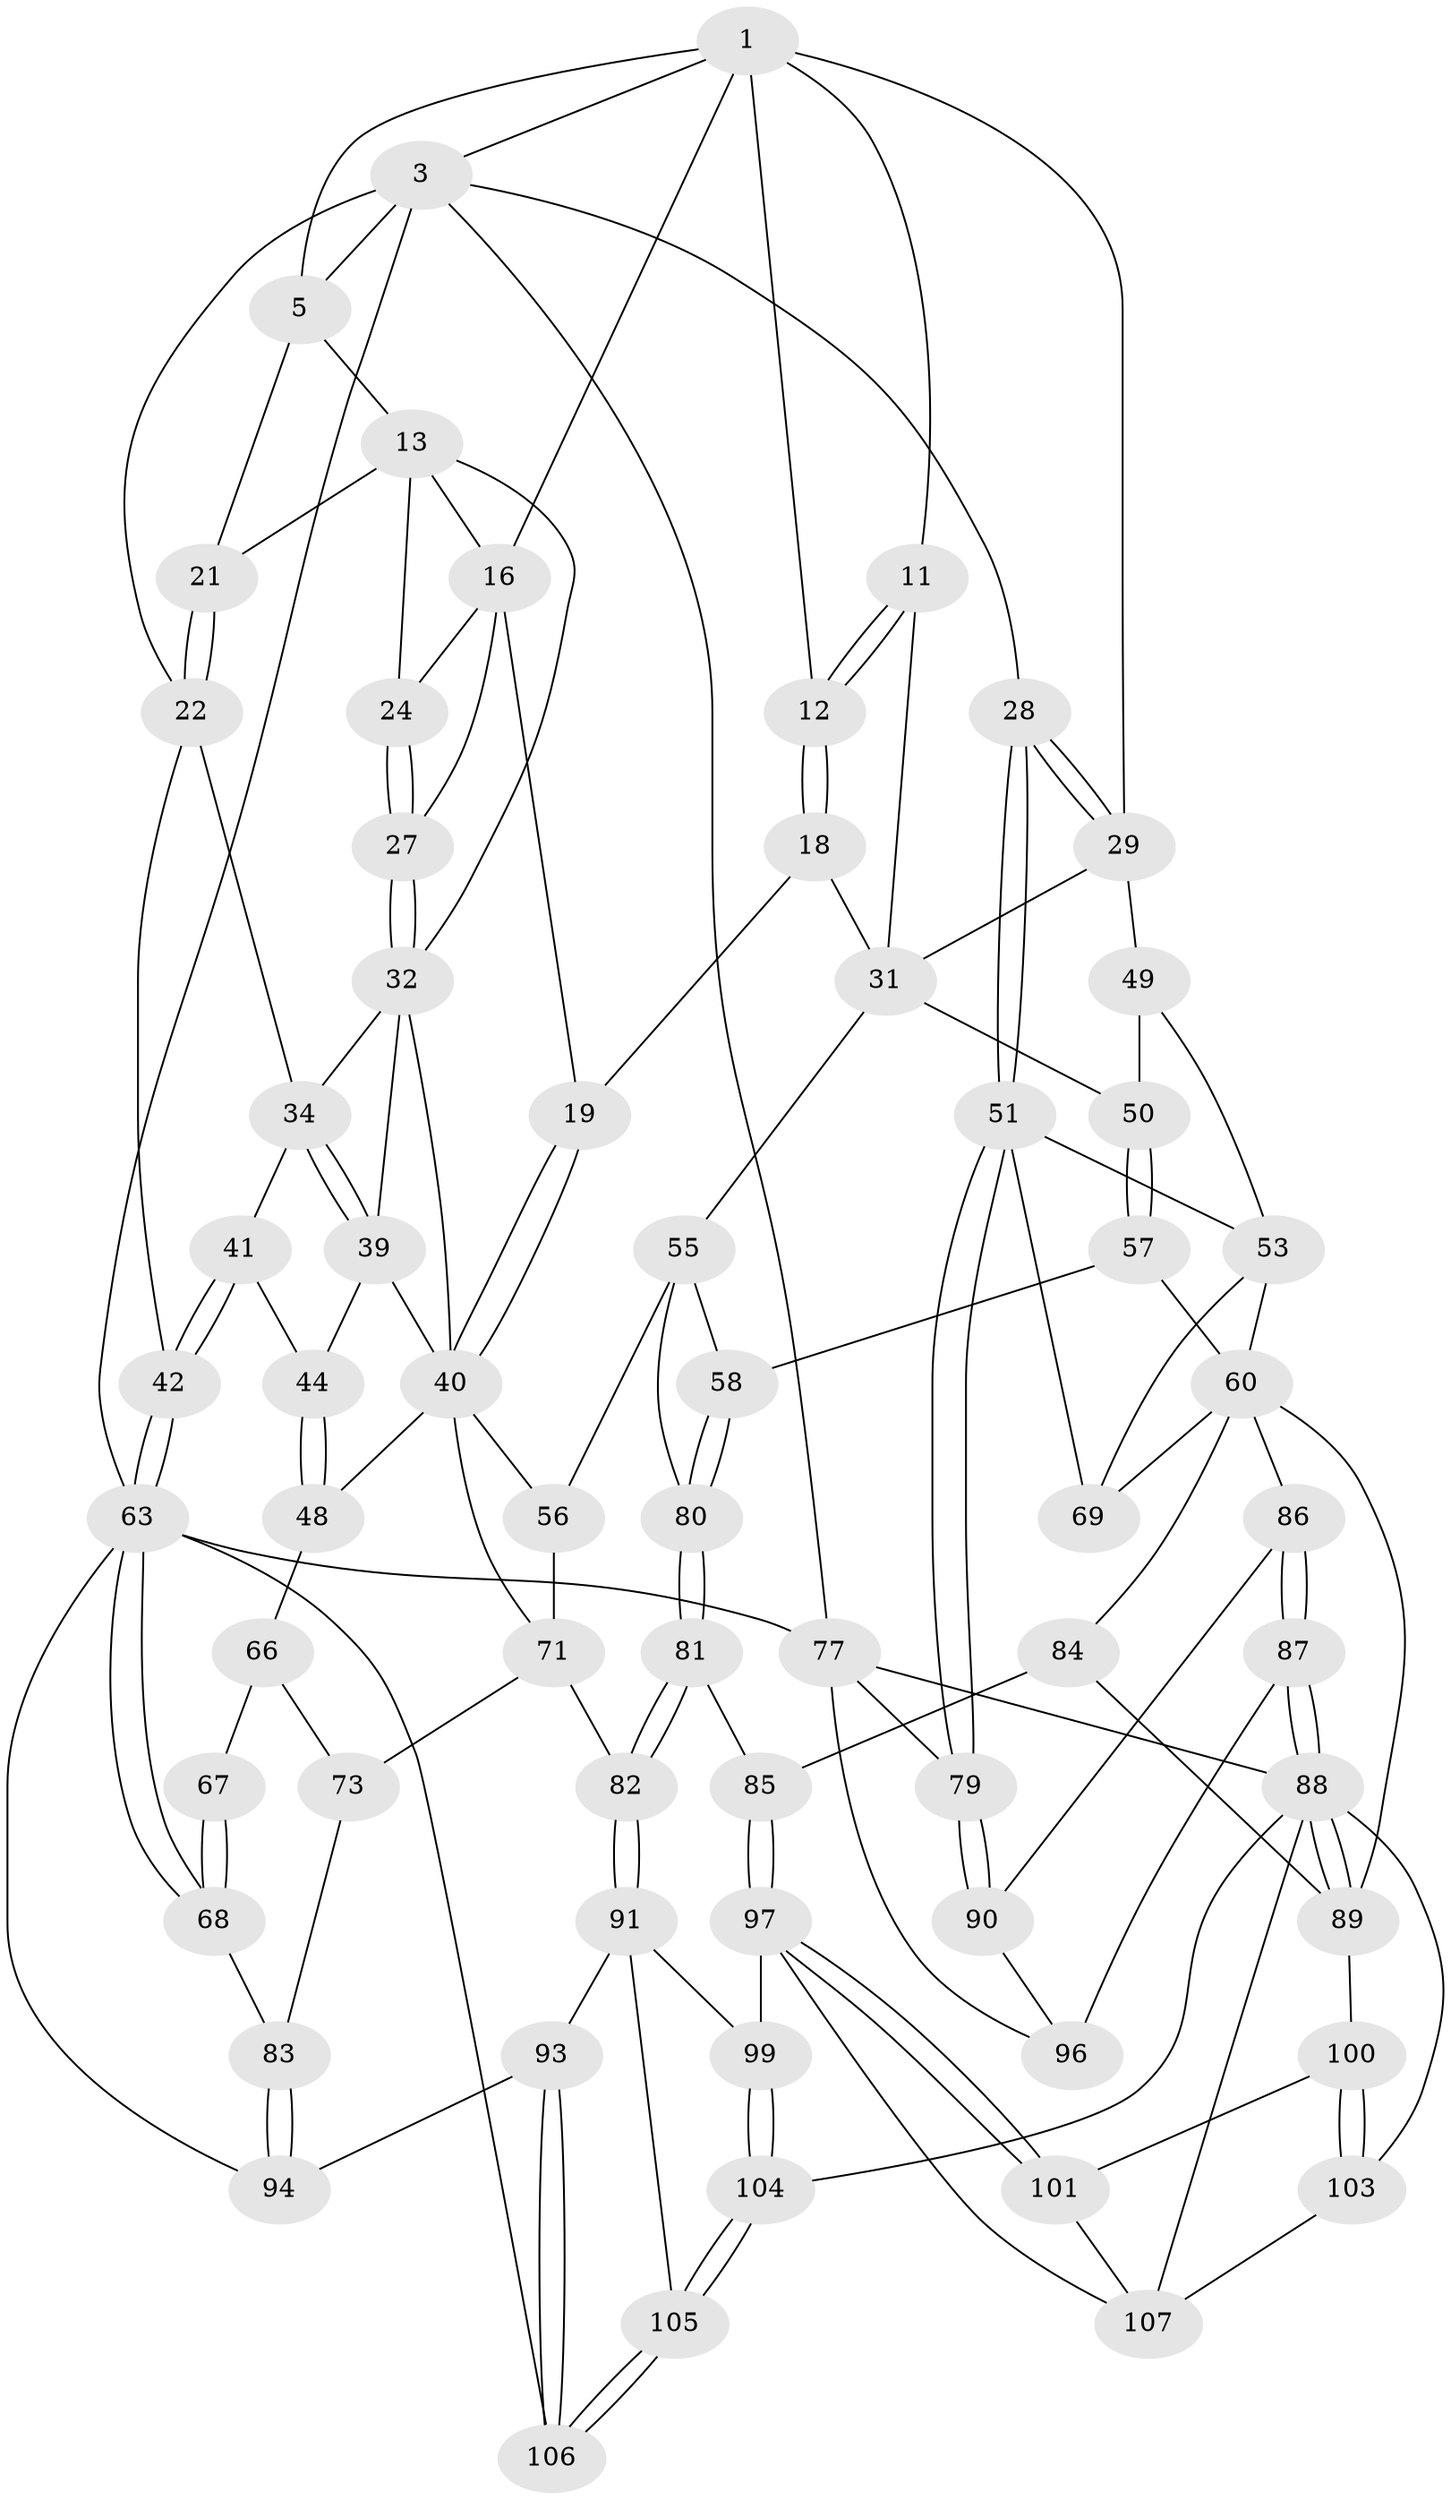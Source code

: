 // original degree distribution, {3: 0.01818181818181818, 4: 0.24545454545454545, 5: 0.509090909090909, 6: 0.22727272727272727}
// Generated by graph-tools (version 1.1) at 2025/21/03/04/25 18:21:09]
// undirected, 66 vertices, 151 edges
graph export_dot {
graph [start="1"]
  node [color=gray90,style=filled];
  1 [pos="+0.6563908931649421+0",super="+2+7"];
  3 [pos="+1+0",super="+4"];
  5 [pos="+0+0",super="+6+15"];
  11 [pos="+0.7644925277649125+0.1706383475889579"];
  12 [pos="+0.6871549596387933+0.1930544415425014"];
  13 [pos="+0.3609783397273778+0.0866687540292142",super="+14"];
  16 [pos="+0.5391610638209182+0.09811145568915233",super="+17+20"];
  18 [pos="+0.6453400237234522+0.2849427188114449"];
  19 [pos="+0.608548005338349+0.2741437658277581"];
  21 [pos="+0.21949063151773873+0.17555103504241965"];
  22 [pos="+0.160603220157859+0.2248845765435899",super="+23"];
  24 [pos="+0.3848861321614904+0.1667029985192187"];
  27 [pos="+0.40720249815120796+0.2564922922305505"];
  28 [pos="+1+0.08036513456561371"];
  29 [pos="+0.9170228903079743+0.26907978701237445",super="+30"];
  31 [pos="+0.7942999103963724+0.2287802134855454",super="+36"];
  32 [pos="+0.40644578768679557+0.2578208651283622",super="+38+33"];
  34 [pos="+0.28902194600192405+0.2825512121443531",super="+35"];
  39 [pos="+0.2858126360551653+0.3411449564910903",super="+43"];
  40 [pos="+0.4336246990488505+0.40901403982428064",super="+45"];
  41 [pos="+0.14808179221075707+0.3935438347912832"];
  42 [pos="+0+0.3007273636997978"];
  44 [pos="+0.1614931056675216+0.41221692595674325"];
  48 [pos="+0.16742414946381362+0.43037882161231245"];
  49 [pos="+0.8645384891550552+0.36257777565099153"];
  50 [pos="+0.780043585436608+0.38415171368531115"];
  51 [pos="+1+0.5319371959681075",super="+52"];
  53 [pos="+0.9611091901550124+0.44756546326840174",super="+54"];
  55 [pos="+0.5823831630073792+0.44421674939971006",super="+59"];
  56 [pos="+0.4342970137383491+0.434593141140108",super="+75"];
  57 [pos="+0.70724906940484+0.5580867940514445"];
  58 [pos="+0.6715756805604552+0.5400706058709286"];
  60 [pos="+0.8123547153133731+0.6161445708594996",super="+70+61"];
  63 [pos="+0+0.5374868522482734",super="+64"];
  66 [pos="+0.14894694368987196+0.45473307631537396",super="+74"];
  67 [pos="+0.043875749303933925+0.5403040417383692"];
  68 [pos="+0+0.54388364095843"];
  69 [pos="+0.8598605191607395+0.6287924356677159"];
  71 [pos="+0.2461741142438373+0.49355892498109105",super="+72"];
  73 [pos="+0.15192210100346631+0.6582669419257361"];
  77 [pos="+1+1",super="+78"];
  79 [pos="+1+0.7633426722941404"];
  80 [pos="+0.44378821811433755+0.6004446070665829"];
  81 [pos="+0.42499958347089617+0.6631317608914169"];
  82 [pos="+0.26253978447763876+0.6913430897570472"];
  83 [pos="+0.08277809914342123+0.6825577152873785"];
  84 [pos="+0.5732809562502184+0.6996663114753593"];
  85 [pos="+0.466852807992413+0.7009364664288541"];
  86 [pos="+0.860965677388293+0.6533337480738073"];
  87 [pos="+0.849986560494661+0.8557062781696956"];
  88 [pos="+0.8083659644668818+0.888184440266652",super="+102"];
  89 [pos="+0.7316000625949123+0.8133638572561623",super="+95"];
  90 [pos="+0.9674265363264979+0.7371497844538805"];
  91 [pos="+0.2454067888138792+0.7828571196085362",super="+92"];
  93 [pos="+0.18854402474672025+0.8256123389455706"];
  94 [pos="+0.027714687514189287+0.7819986875198545"];
  96 [pos="+0.8540439454942692+0.8545998125058429"];
  97 [pos="+0.48361817459619777+0.8832689255936856",super="+98"];
  99 [pos="+0.3110104388400433+0.8430333362980905"];
  100 [pos="+0.6044981025758922+0.855479704371945"];
  101 [pos="+0.5642946449331252+0.8777514796794322"];
  103 [pos="+0.7503562855007423+1"];
  104 [pos="+0.3283953903331241+1"];
  105 [pos="+0.27563477918089396+1"];
  106 [pos="+0+1"];
  107 [pos="+0.6197038212213639+0.9575307500994251",super="+109"];
  1 -- 3;
  1 -- 11;
  1 -- 29;
  1 -- 16;
  1 -- 12;
  1 -- 5;
  3 -- 28;
  3 -- 77;
  3 -- 5;
  3 -- 22;
  3 -- 63;
  5 -- 13 [weight=2];
  5 -- 21;
  11 -- 12;
  11 -- 12;
  11 -- 31;
  12 -- 18;
  12 -- 18;
  13 -- 16;
  13 -- 32;
  13 -- 21;
  13 -- 24;
  16 -- 24;
  16 -- 27;
  16 -- 19;
  18 -- 19;
  18 -- 31;
  19 -- 40;
  19 -- 40;
  21 -- 22;
  21 -- 22;
  22 -- 34;
  22 -- 42;
  24 -- 27;
  24 -- 27;
  27 -- 32;
  27 -- 32;
  28 -- 29;
  28 -- 29;
  28 -- 51;
  28 -- 51;
  29 -- 49;
  29 -- 31;
  31 -- 50;
  31 -- 55;
  32 -- 40;
  32 -- 39;
  32 -- 34;
  34 -- 39;
  34 -- 39;
  34 -- 41;
  39 -- 44;
  39 -- 40;
  40 -- 48;
  40 -- 71;
  40 -- 56;
  41 -- 42;
  41 -- 42;
  41 -- 44;
  42 -- 63;
  42 -- 63;
  44 -- 48;
  44 -- 48;
  48 -- 66;
  49 -- 50;
  49 -- 53;
  50 -- 57;
  50 -- 57;
  51 -- 79;
  51 -- 79;
  51 -- 53;
  51 -- 69;
  53 -- 69;
  53 -- 60;
  55 -- 56 [weight=2];
  55 -- 58;
  55 -- 80;
  56 -- 71;
  57 -- 58;
  57 -- 60;
  58 -- 80;
  58 -- 80;
  60 -- 69;
  60 -- 86;
  60 -- 89;
  60 -- 84;
  63 -- 68;
  63 -- 68;
  63 -- 106;
  63 -- 77;
  63 -- 94;
  66 -- 67 [weight=2];
  66 -- 73;
  67 -- 68;
  67 -- 68;
  68 -- 83;
  71 -- 73;
  71 -- 82;
  73 -- 83;
  77 -- 88;
  77 -- 96;
  77 -- 79;
  79 -- 90;
  79 -- 90;
  80 -- 81;
  80 -- 81;
  81 -- 82;
  81 -- 82;
  81 -- 85;
  82 -- 91;
  82 -- 91;
  83 -- 94;
  83 -- 94;
  84 -- 85;
  84 -- 89;
  85 -- 97;
  85 -- 97;
  86 -- 87;
  86 -- 87;
  86 -- 90;
  87 -- 88;
  87 -- 88;
  87 -- 96;
  88 -- 89;
  88 -- 89;
  88 -- 103;
  88 -- 104;
  88 -- 107;
  89 -- 100;
  90 -- 96;
  91 -- 99;
  91 -- 105;
  91 -- 93;
  93 -- 94;
  93 -- 106;
  93 -- 106;
  97 -- 101;
  97 -- 101;
  97 -- 99;
  97 -- 107;
  99 -- 104;
  99 -- 104;
  100 -- 101;
  100 -- 103;
  100 -- 103;
  101 -- 107;
  103 -- 107;
  104 -- 105;
  104 -- 105;
  105 -- 106;
  105 -- 106;
}
